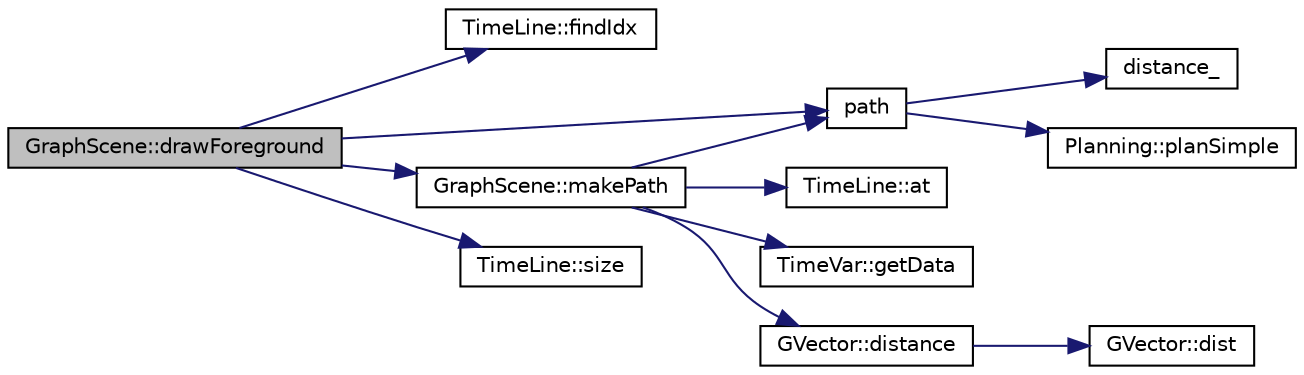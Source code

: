 digraph "GraphScene::drawForeground"
{
 // INTERACTIVE_SVG=YES
  edge [fontname="Helvetica",fontsize="10",labelfontname="Helvetica",labelfontsize="10"];
  node [fontname="Helvetica",fontsize="10",shape=record];
  rankdir="LR";
  Node1 [label="GraphScene::drawForeground",height=0.2,width=0.4,color="black", fillcolor="grey75", style="filled", fontcolor="black"];
  Node1 -> Node2 [color="midnightblue",fontsize="10",style="solid",fontname="Helvetica"];
  Node2 [label="TimeLine::findIdx",height=0.2,width=0.4,color="black", fillcolor="white", style="filled",URL="$dc/df5/class_time_line.html#aef09f9a24be0bc933d1d789d4930d759"];
  Node1 -> Node3 [color="midnightblue",fontsize="10",style="solid",fontname="Helvetica"];
  Node3 [label="GraphScene::makePath",height=0.2,width=0.4,color="black", fillcolor="white", style="filled",URL="$d3/d91/class_graph_scene.html#a5cddfa46708c3ecef3963a4d03ba6e28"];
  Node3 -> Node4 [color="midnightblue",fontsize="10",style="solid",fontname="Helvetica"];
  Node4 [label="path",height=0.2,width=0.4,color="black", fillcolor="white", style="filled",URL="$dd/d8b/listener_8cpp.html#ac7e332386e86e341c48b409c2cbe8e1c"];
  Node4 -> Node5 [color="midnightblue",fontsize="10",style="solid",fontname="Helvetica"];
  Node5 [label="distance_",height=0.2,width=0.4,color="black", fillcolor="white", style="filled",URL="$dd/d8b/listener_8cpp.html#ad8ebde7f19a05b1932e031188de5fd24"];
  Node4 -> Node6 [color="midnightblue",fontsize="10",style="solid",fontname="Helvetica"];
  Node6 [label="Planning::planSimple",height=0.2,width=0.4,color="black", fillcolor="white", style="filled",URL="$d9/db5/class_planning.html#a744d359a25387ab5e94cfa12e302ac8e",tooltip="Set Dimensions for ompl space. "];
  Node3 -> Node7 [color="midnightblue",fontsize="10",style="solid",fontname="Helvetica"];
  Node7 [label="TimeLine::at",height=0.2,width=0.4,color="black", fillcolor="white", style="filled",URL="$dc/df5/class_time_line.html#aacf0d7612ae14e755a340eb12e548b0b"];
  Node3 -> Node8 [color="midnightblue",fontsize="10",style="solid",fontname="Helvetica"];
  Node8 [label="TimeVar::getData",height=0.2,width=0.4,color="black", fillcolor="white", style="filled",URL="$df/dd6/class_time_var.html#a3ee073303f37c4cd7151ce91967493a6"];
  Node3 -> Node9 [color="midnightblue",fontsize="10",style="solid",fontname="Helvetica"];
  Node9 [label="GVector::distance",height=0.2,width=0.4,color="black", fillcolor="white", style="filled",URL="$d5/da9/namespace_g_vector.html#af5b98c588be57ac262e4d3b021f01bc3"];
  Node9 -> Node10 [color="midnightblue",fontsize="10",style="solid",fontname="Helvetica"];
  Node10 [label="GVector::dist",height=0.2,width=0.4,color="black", fillcolor="white", style="filled",URL="$d5/da9/namespace_g_vector.html#ab4c4f9f2d8f1f0fc9e71585f43c9df8f"];
  Node1 -> Node4 [color="midnightblue",fontsize="10",style="solid",fontname="Helvetica"];
  Node1 -> Node11 [color="midnightblue",fontsize="10",style="solid",fontname="Helvetica"];
  Node11 [label="TimeLine::size",height=0.2,width=0.4,color="black", fillcolor="white", style="filled",URL="$dc/df5/class_time_line.html#a01db5984090a37f7f55a19928131db3c"];
}

